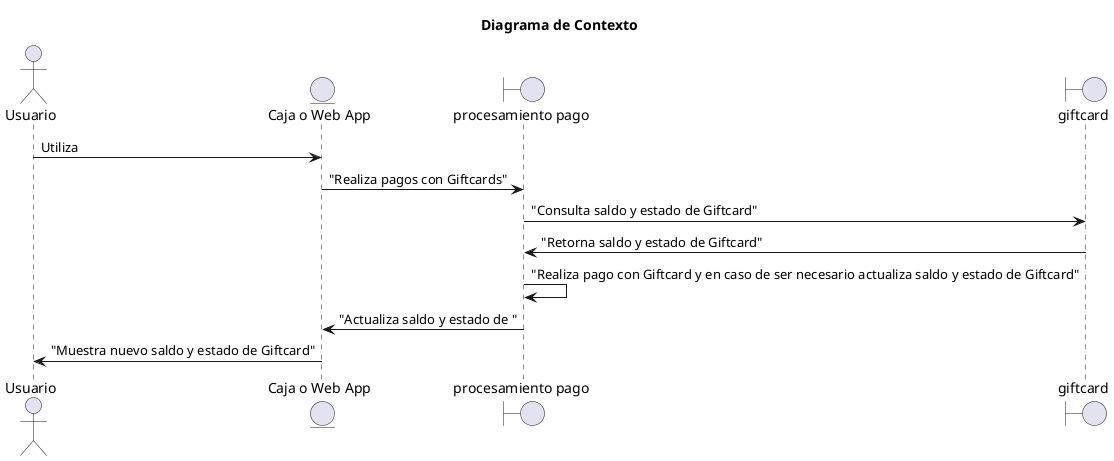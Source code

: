 @startuml 'Diagrama de Contexto'
title Diagrama de Contexto

actor Usuario as user
entity "Caja o Web App" as Caja
boundary "procesamiento pago" as Control1
boundary "giftcard" as System 



user -> Caja : Utiliza
Caja -> Control1 : "Realiza pagos con Giftcards"
Control1 -> System : "Consulta saldo y estado de Giftcard"
System -> Control1 : "Retorna saldo y estado de Giftcard"
Control1 -> Control1 : "Realiza pago con Giftcard y en caso de ser necesario actualiza saldo y estado de Giftcard"
Control1 -> Caja : "Actualiza saldo y estado de "
Caja -> user : "Muestra nuevo saldo y estado de Giftcard"
@enduml
